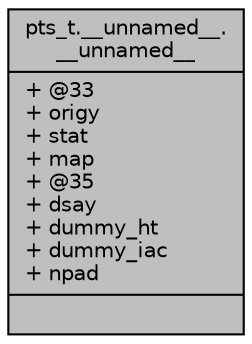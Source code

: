 digraph "pts_t.__unnamed__.__unnamed__"
{
 // INTERACTIVE_SVG=YES
  bgcolor="transparent";
  edge [fontname="Helvetica",fontsize="10",labelfontname="Helvetica",labelfontsize="10"];
  node [fontname="Helvetica",fontsize="10",shape=record];
  Node482 [label="{pts_t.__unnamed__.\l__unnamed__\n|+ @33\l+ origy\l+ stat\l+ map\l+ @35\l+ dsay\l+ dummy_ht\l+ dummy_iac\l+ npad\l|}",height=0.2,width=0.4,color="black", fillcolor="grey75", style="filled", fontcolor="black"];
}
